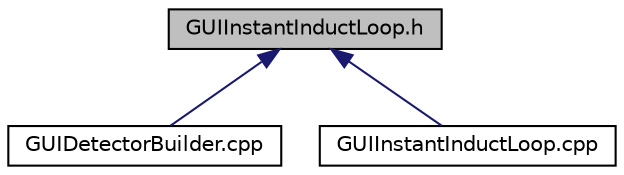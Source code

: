 digraph "GUIInstantInductLoop.h"
{
  edge [fontname="Helvetica",fontsize="10",labelfontname="Helvetica",labelfontsize="10"];
  node [fontname="Helvetica",fontsize="10",shape=record];
  Node73 [label="GUIInstantInductLoop.h",height=0.2,width=0.4,color="black", fillcolor="grey75", style="filled", fontcolor="black"];
  Node73 -> Node74 [dir="back",color="midnightblue",fontsize="10",style="solid",fontname="Helvetica"];
  Node74 [label="GUIDetectorBuilder.cpp",height=0.2,width=0.4,color="black", fillcolor="white", style="filled",URL="$dc/db7/_g_u_i_detector_builder_8cpp.html"];
  Node73 -> Node75 [dir="back",color="midnightblue",fontsize="10",style="solid",fontname="Helvetica"];
  Node75 [label="GUIInstantInductLoop.cpp",height=0.2,width=0.4,color="black", fillcolor="white", style="filled",URL="$de/d0a/_g_u_i_instant_induct_loop_8cpp.html"];
}
